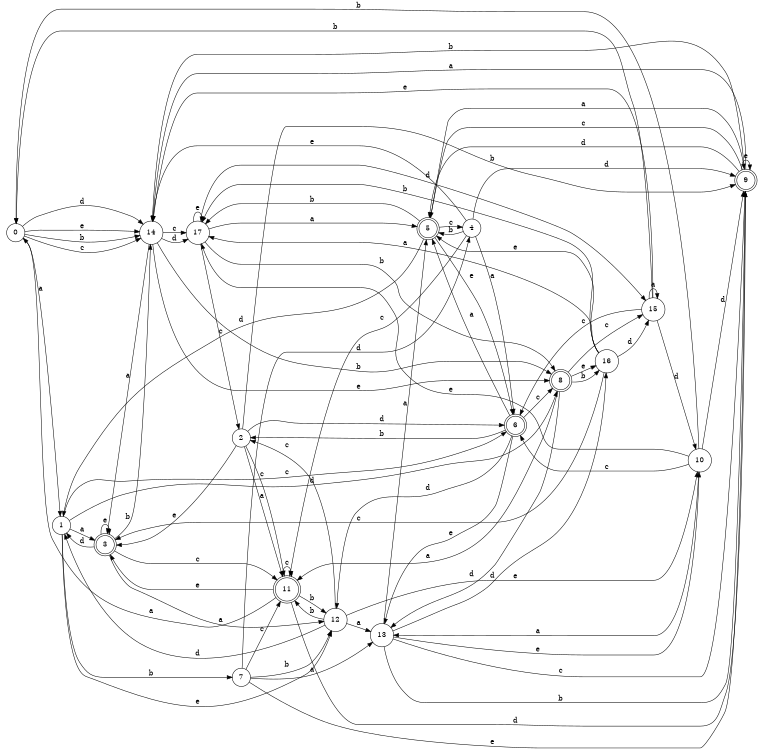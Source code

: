 digraph n15_9 {
__start0 [label="" shape="none"];

rankdir=LR;
size="8,5";

s0 [style="filled", color="black", fillcolor="white" shape="circle", label="0"];
s1 [style="filled", color="black", fillcolor="white" shape="circle", label="1"];
s2 [style="filled", color="black", fillcolor="white" shape="circle", label="2"];
s3 [style="rounded,filled", color="black", fillcolor="white" shape="doublecircle", label="3"];
s4 [style="filled", color="black", fillcolor="white" shape="circle", label="4"];
s5 [style="rounded,filled", color="black", fillcolor="white" shape="doublecircle", label="5"];
s6 [style="rounded,filled", color="black", fillcolor="white" shape="doublecircle", label="6"];
s7 [style="filled", color="black", fillcolor="white" shape="circle", label="7"];
s8 [style="rounded,filled", color="black", fillcolor="white" shape="doublecircle", label="8"];
s9 [style="rounded,filled", color="black", fillcolor="white" shape="doublecircle", label="9"];
s10 [style="filled", color="black", fillcolor="white" shape="circle", label="10"];
s11 [style="rounded,filled", color="black", fillcolor="white" shape="doublecircle", label="11"];
s12 [style="filled", color="black", fillcolor="white" shape="circle", label="12"];
s13 [style="filled", color="black", fillcolor="white" shape="circle", label="13"];
s14 [style="filled", color="black", fillcolor="white" shape="circle", label="14"];
s15 [style="filled", color="black", fillcolor="white" shape="circle", label="15"];
s16 [style="filled", color="black", fillcolor="white" shape="circle", label="16"];
s17 [style="filled", color="black", fillcolor="white" shape="circle", label="17"];
s0 -> s1 [label="a"];
s0 -> s14 [label="b"];
s0 -> s14 [label="c"];
s0 -> s14 [label="d"];
s0 -> s14 [label="e"];
s1 -> s3 [label="a"];
s1 -> s7 [label="b"];
s1 -> s6 [label="c"];
s1 -> s8 [label="d"];
s1 -> s12 [label="e"];
s2 -> s11 [label="a"];
s2 -> s9 [label="b"];
s2 -> s11 [label="c"];
s2 -> s6 [label="d"];
s2 -> s3 [label="e"];
s3 -> s12 [label="a"];
s3 -> s14 [label="b"];
s3 -> s11 [label="c"];
s3 -> s1 [label="d"];
s3 -> s3 [label="e"];
s4 -> s6 [label="a"];
s4 -> s5 [label="b"];
s4 -> s11 [label="c"];
s4 -> s9 [label="d"];
s4 -> s14 [label="e"];
s5 -> s9 [label="a"];
s5 -> s17 [label="b"];
s5 -> s4 [label="c"];
s5 -> s1 [label="d"];
s5 -> s6 [label="e"];
s6 -> s5 [label="a"];
s6 -> s2 [label="b"];
s6 -> s8 [label="c"];
s6 -> s12 [label="d"];
s6 -> s13 [label="e"];
s7 -> s13 [label="a"];
s7 -> s12 [label="b"];
s7 -> s11 [label="c"];
s7 -> s4 [label="d"];
s7 -> s9 [label="e"];
s8 -> s11 [label="a"];
s8 -> s16 [label="b"];
s8 -> s15 [label="c"];
s8 -> s13 [label="d"];
s8 -> s16 [label="e"];
s9 -> s14 [label="a"];
s9 -> s14 [label="b"];
s9 -> s5 [label="c"];
s9 -> s5 [label="d"];
s9 -> s9 [label="e"];
s10 -> s13 [label="a"];
s10 -> s0 [label="b"];
s10 -> s6 [label="c"];
s10 -> s9 [label="d"];
s10 -> s17 [label="e"];
s11 -> s0 [label="a"];
s11 -> s12 [label="b"];
s11 -> s11 [label="c"];
s11 -> s9 [label="d"];
s11 -> s3 [label="e"];
s12 -> s13 [label="a"];
s12 -> s11 [label="b"];
s12 -> s2 [label="c"];
s12 -> s1 [label="d"];
s12 -> s10 [label="e"];
s13 -> s5 [label="a"];
s13 -> s9 [label="b"];
s13 -> s9 [label="c"];
s13 -> s16 [label="d"];
s13 -> s10 [label="e"];
s14 -> s3 [label="a"];
s14 -> s8 [label="b"];
s14 -> s17 [label="c"];
s14 -> s17 [label="d"];
s14 -> s8 [label="e"];
s15 -> s15 [label="a"];
s15 -> s0 [label="b"];
s15 -> s6 [label="c"];
s15 -> s10 [label="d"];
s15 -> s14 [label="e"];
s16 -> s17 [label="a"];
s16 -> s17 [label="b"];
s16 -> s3 [label="c"];
s16 -> s15 [label="d"];
s16 -> s5 [label="e"];
s17 -> s5 [label="a"];
s17 -> s8 [label="b"];
s17 -> s2 [label="c"];
s17 -> s15 [label="d"];
s17 -> s17 [label="e"];

}